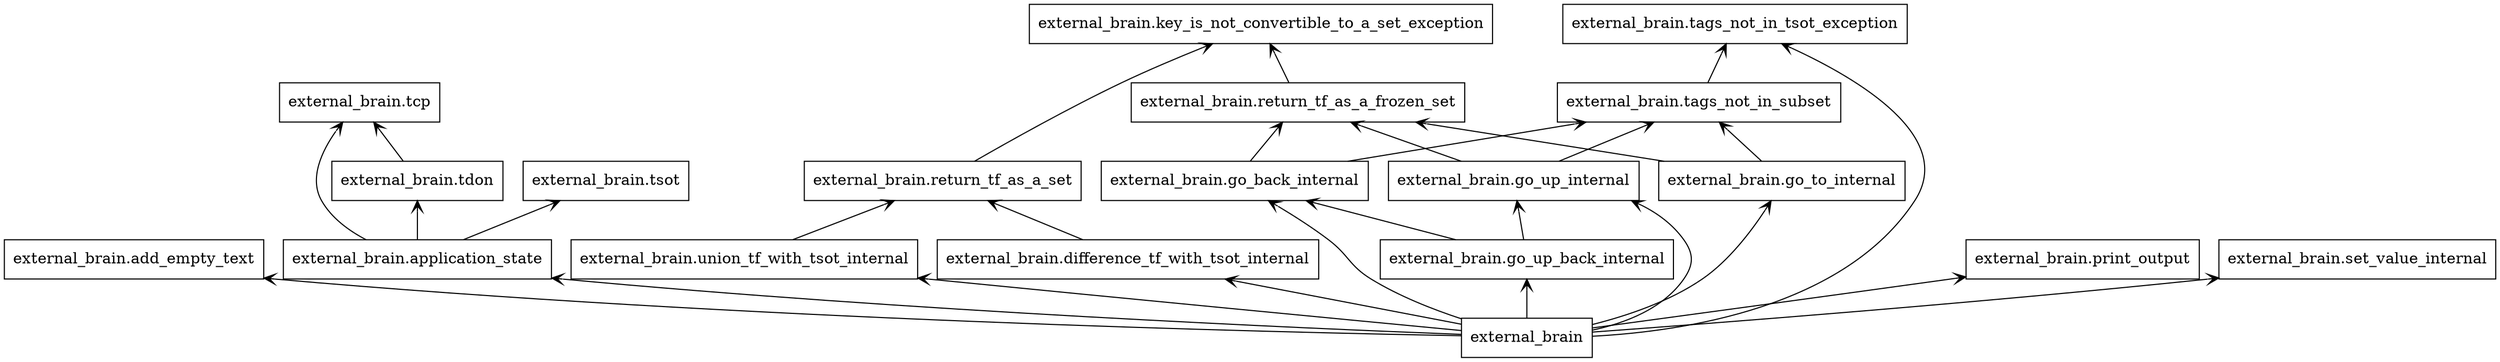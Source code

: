 digraph "packages" {
rankdir=BT
charset="utf-8"
"external_brain" [color="black", label=<external_brain>, shape="box", style="solid"];
"external_brain.add_empty_text" [color="black", label=<external_brain.add_empty_text>, shape="box", style="solid"];
"external_brain.application_state" [color="black", label=<external_brain.application_state>, shape="box", style="solid"];
"external_brain.difference_tf_with_tsot_internal" [color="black", label=<external_brain.difference_tf_with_tsot_internal>, shape="box", style="solid"];
"external_brain.go_back_internal" [color="black", label=<external_brain.go_back_internal>, shape="box", style="solid"];
"external_brain.go_to_internal" [color="black", label=<external_brain.go_to_internal>, shape="box", style="solid"];
"external_brain.go_up_back_internal" [color="black", label=<external_brain.go_up_back_internal>, shape="box", style="solid"];
"external_brain.go_up_internal" [color="black", label=<external_brain.go_up_internal>, shape="box", style="solid"];
"external_brain.key_is_not_convertible_to_a_set_exception" [color="black", label=<external_brain.key_is_not_convertible_to_a_set_exception>, shape="box", style="solid"];
"external_brain.print_output" [color="black", label=<external_brain.print_output>, shape="box", style="solid"];
"external_brain.return_tf_as_a_frozen_set" [color="black", label=<external_brain.return_tf_as_a_frozen_set>, shape="box", style="solid"];
"external_brain.return_tf_as_a_set" [color="black", label=<external_brain.return_tf_as_a_set>, shape="box", style="solid"];
"external_brain.set_value_internal" [color="black", label=<external_brain.set_value_internal>, shape="box", style="solid"];
"external_brain.tags_not_in_subset" [color="black", label=<external_brain.tags_not_in_subset>, shape="box", style="solid"];
"external_brain.tags_not_in_tsot_exception" [color="black", label=<external_brain.tags_not_in_tsot_exception>, shape="box", style="solid"];
"external_brain.tcp" [color="black", label=<external_brain.tcp>, shape="box", style="solid"];
"external_brain.tdon" [color="black", label=<external_brain.tdon>, shape="box", style="solid"];
"external_brain.tsot" [color="black", label=<external_brain.tsot>, shape="box", style="solid"];
"external_brain.union_tf_with_tsot_internal" [color="black", label=<external_brain.union_tf_with_tsot_internal>, shape="box", style="solid"];
"external_brain" -> "external_brain.add_empty_text" [arrowhead="open", arrowtail="none"];
"external_brain" -> "external_brain.application_state" [arrowhead="open", arrowtail="none"];
"external_brain" -> "external_brain.difference_tf_with_tsot_internal" [arrowhead="open", arrowtail="none"];
"external_brain" -> "external_brain.go_back_internal" [arrowhead="open", arrowtail="none"];
"external_brain" -> "external_brain.go_to_internal" [arrowhead="open", arrowtail="none"];
"external_brain" -> "external_brain.go_up_back_internal" [arrowhead="open", arrowtail="none"];
"external_brain" -> "external_brain.go_up_internal" [arrowhead="open", arrowtail="none"];
"external_brain" -> "external_brain.print_output" [arrowhead="open", arrowtail="none"];
"external_brain" -> "external_brain.set_value_internal" [arrowhead="open", arrowtail="none"];
"external_brain" -> "external_brain.tags_not_in_tsot_exception" [arrowhead="open", arrowtail="none"];
"external_brain" -> "external_brain.union_tf_with_tsot_internal" [arrowhead="open", arrowtail="none"];
"external_brain.application_state" -> "external_brain.tcp" [arrowhead="open", arrowtail="none"];
"external_brain.application_state" -> "external_brain.tdon" [arrowhead="open", arrowtail="none"];
"external_brain.application_state" -> "external_brain.tsot" [arrowhead="open", arrowtail="none"];
"external_brain.difference_tf_with_tsot_internal" -> "external_brain.return_tf_as_a_set" [arrowhead="open", arrowtail="none"];
"external_brain.go_back_internal" -> "external_brain.return_tf_as_a_frozen_set" [arrowhead="open", arrowtail="none"];
"external_brain.go_back_internal" -> "external_brain.tags_not_in_subset" [arrowhead="open", arrowtail="none"];
"external_brain.go_to_internal" -> "external_brain.return_tf_as_a_frozen_set" [arrowhead="open", arrowtail="none"];
"external_brain.go_to_internal" -> "external_brain.tags_not_in_subset" [arrowhead="open", arrowtail="none"];
"external_brain.go_up_back_internal" -> "external_brain.go_back_internal" [arrowhead="open", arrowtail="none"];
"external_brain.go_up_back_internal" -> "external_brain.go_up_internal" [arrowhead="open", arrowtail="none"];
"external_brain.go_up_internal" -> "external_brain.return_tf_as_a_frozen_set" [arrowhead="open", arrowtail="none"];
"external_brain.go_up_internal" -> "external_brain.tags_not_in_subset" [arrowhead="open", arrowtail="none"];
"external_brain.return_tf_as_a_frozen_set" -> "external_brain.key_is_not_convertible_to_a_set_exception" [arrowhead="open", arrowtail="none"];
"external_brain.return_tf_as_a_set" -> "external_brain.key_is_not_convertible_to_a_set_exception" [arrowhead="open", arrowtail="none"];
"external_brain.tags_not_in_subset" -> "external_brain.tags_not_in_tsot_exception" [arrowhead="open", arrowtail="none"];
"external_brain.tdon" -> "external_brain.tcp" [arrowhead="open", arrowtail="none"];
"external_brain.union_tf_with_tsot_internal" -> "external_brain.return_tf_as_a_set" [arrowhead="open", arrowtail="none"];
}
